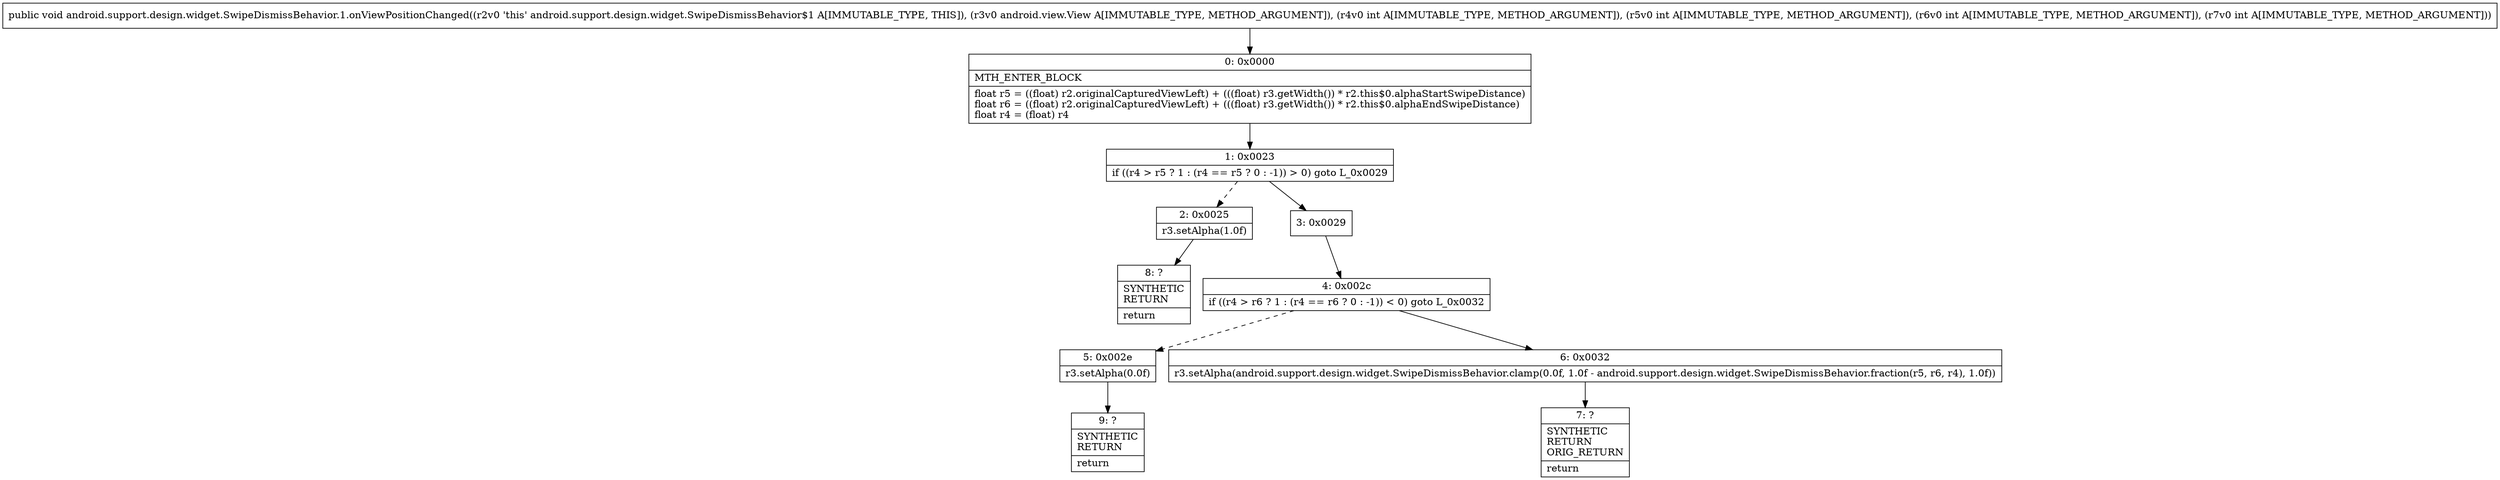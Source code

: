 digraph "CFG forandroid.support.design.widget.SwipeDismissBehavior.1.onViewPositionChanged(Landroid\/view\/View;IIII)V" {
Node_0 [shape=record,label="{0\:\ 0x0000|MTH_ENTER_BLOCK\l|float r5 = ((float) r2.originalCapturedViewLeft) + (((float) r3.getWidth()) * r2.this$0.alphaStartSwipeDistance)\lfloat r6 = ((float) r2.originalCapturedViewLeft) + (((float) r3.getWidth()) * r2.this$0.alphaEndSwipeDistance)\lfloat r4 = (float) r4\l}"];
Node_1 [shape=record,label="{1\:\ 0x0023|if ((r4 \> r5 ? 1 : (r4 == r5 ? 0 : \-1)) \> 0) goto L_0x0029\l}"];
Node_2 [shape=record,label="{2\:\ 0x0025|r3.setAlpha(1.0f)\l}"];
Node_3 [shape=record,label="{3\:\ 0x0029}"];
Node_4 [shape=record,label="{4\:\ 0x002c|if ((r4 \> r6 ? 1 : (r4 == r6 ? 0 : \-1)) \< 0) goto L_0x0032\l}"];
Node_5 [shape=record,label="{5\:\ 0x002e|r3.setAlpha(0.0f)\l}"];
Node_6 [shape=record,label="{6\:\ 0x0032|r3.setAlpha(android.support.design.widget.SwipeDismissBehavior.clamp(0.0f, 1.0f \- android.support.design.widget.SwipeDismissBehavior.fraction(r5, r6, r4), 1.0f))\l}"];
Node_7 [shape=record,label="{7\:\ ?|SYNTHETIC\lRETURN\lORIG_RETURN\l|return\l}"];
Node_8 [shape=record,label="{8\:\ ?|SYNTHETIC\lRETURN\l|return\l}"];
Node_9 [shape=record,label="{9\:\ ?|SYNTHETIC\lRETURN\l|return\l}"];
MethodNode[shape=record,label="{public void android.support.design.widget.SwipeDismissBehavior.1.onViewPositionChanged((r2v0 'this' android.support.design.widget.SwipeDismissBehavior$1 A[IMMUTABLE_TYPE, THIS]), (r3v0 android.view.View A[IMMUTABLE_TYPE, METHOD_ARGUMENT]), (r4v0 int A[IMMUTABLE_TYPE, METHOD_ARGUMENT]), (r5v0 int A[IMMUTABLE_TYPE, METHOD_ARGUMENT]), (r6v0 int A[IMMUTABLE_TYPE, METHOD_ARGUMENT]), (r7v0 int A[IMMUTABLE_TYPE, METHOD_ARGUMENT])) }"];
MethodNode -> Node_0;
Node_0 -> Node_1;
Node_1 -> Node_2[style=dashed];
Node_1 -> Node_3;
Node_2 -> Node_8;
Node_3 -> Node_4;
Node_4 -> Node_5[style=dashed];
Node_4 -> Node_6;
Node_5 -> Node_9;
Node_6 -> Node_7;
}

